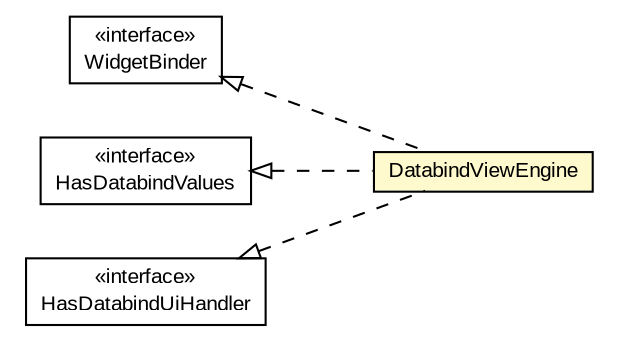 #!/usr/local/bin/dot
#
# Class diagram 
# Generated by UMLGraph version R5_6-24-gf6e263 (http://www.umlgraph.org/)
#

digraph G {
	edge [fontname="arial",fontsize=10,labelfontname="arial",labelfontsize=10];
	node [fontname="arial",fontsize=10,shape=plaintext];
	nodesep=0.25;
	ranksep=0.5;
	rankdir=LR;
	// org.turbogwt.mvp.databind.client.WidgetBinder
	c417 [label=<<table title="org.turbogwt.mvp.databind.client.WidgetBinder" border="0" cellborder="1" cellspacing="0" cellpadding="2" port="p" href="./WidgetBinder.html">
		<tr><td><table border="0" cellspacing="0" cellpadding="1">
<tr><td align="center" balign="center"> &#171;interface&#187; </td></tr>
<tr><td align="center" balign="center"> WidgetBinder </td></tr>
		</table></td></tr>
		</table>>, URL="./WidgetBinder.html", fontname="arial", fontcolor="black", fontsize=10.0];
	// org.turbogwt.mvp.databind.client.HasDatabindValues
	c421 [label=<<table title="org.turbogwt.mvp.databind.client.HasDatabindValues" border="0" cellborder="1" cellspacing="0" cellpadding="2" port="p" href="./HasDatabindValues.html">
		<tr><td><table border="0" cellspacing="0" cellpadding="1">
<tr><td align="center" balign="center"> &#171;interface&#187; </td></tr>
<tr><td align="center" balign="center"> HasDatabindValues </td></tr>
		</table></td></tr>
		</table>>, URL="./HasDatabindValues.html", fontname="arial", fontcolor="black", fontsize=10.0];
	// org.turbogwt.mvp.databind.client.HasDatabindUiHandler
	c422 [label=<<table title="org.turbogwt.mvp.databind.client.HasDatabindUiHandler" border="0" cellborder="1" cellspacing="0" cellpadding="2" port="p" href="./HasDatabindUiHandler.html">
		<tr><td><table border="0" cellspacing="0" cellpadding="1">
<tr><td align="center" balign="center"> &#171;interface&#187; </td></tr>
<tr><td align="center" balign="center"> HasDatabindUiHandler </td></tr>
		</table></td></tr>
		</table>>, URL="./HasDatabindUiHandler.html", fontname="arial", fontcolor="black", fontsize=10.0];
	// org.turbogwt.mvp.databind.client.DatabindViewEngine
	c424 [label=<<table title="org.turbogwt.mvp.databind.client.DatabindViewEngine" border="0" cellborder="1" cellspacing="0" cellpadding="2" port="p" bgcolor="lemonChiffon" href="./DatabindViewEngine.html">
		<tr><td><table border="0" cellspacing="0" cellpadding="1">
<tr><td align="center" balign="center"> DatabindViewEngine </td></tr>
		</table></td></tr>
		</table>>, URL="./DatabindViewEngine.html", fontname="arial", fontcolor="black", fontsize=10.0];
	//org.turbogwt.mvp.databind.client.DatabindViewEngine implements org.turbogwt.mvp.databind.client.WidgetBinder
	c417:p -> c424:p [dir=back,arrowtail=empty,style=dashed];
	//org.turbogwt.mvp.databind.client.DatabindViewEngine implements org.turbogwt.mvp.databind.client.HasDatabindValues
	c421:p -> c424:p [dir=back,arrowtail=empty,style=dashed];
	//org.turbogwt.mvp.databind.client.DatabindViewEngine implements org.turbogwt.mvp.databind.client.HasDatabindUiHandler
	c422:p -> c424:p [dir=back,arrowtail=empty,style=dashed];
}

